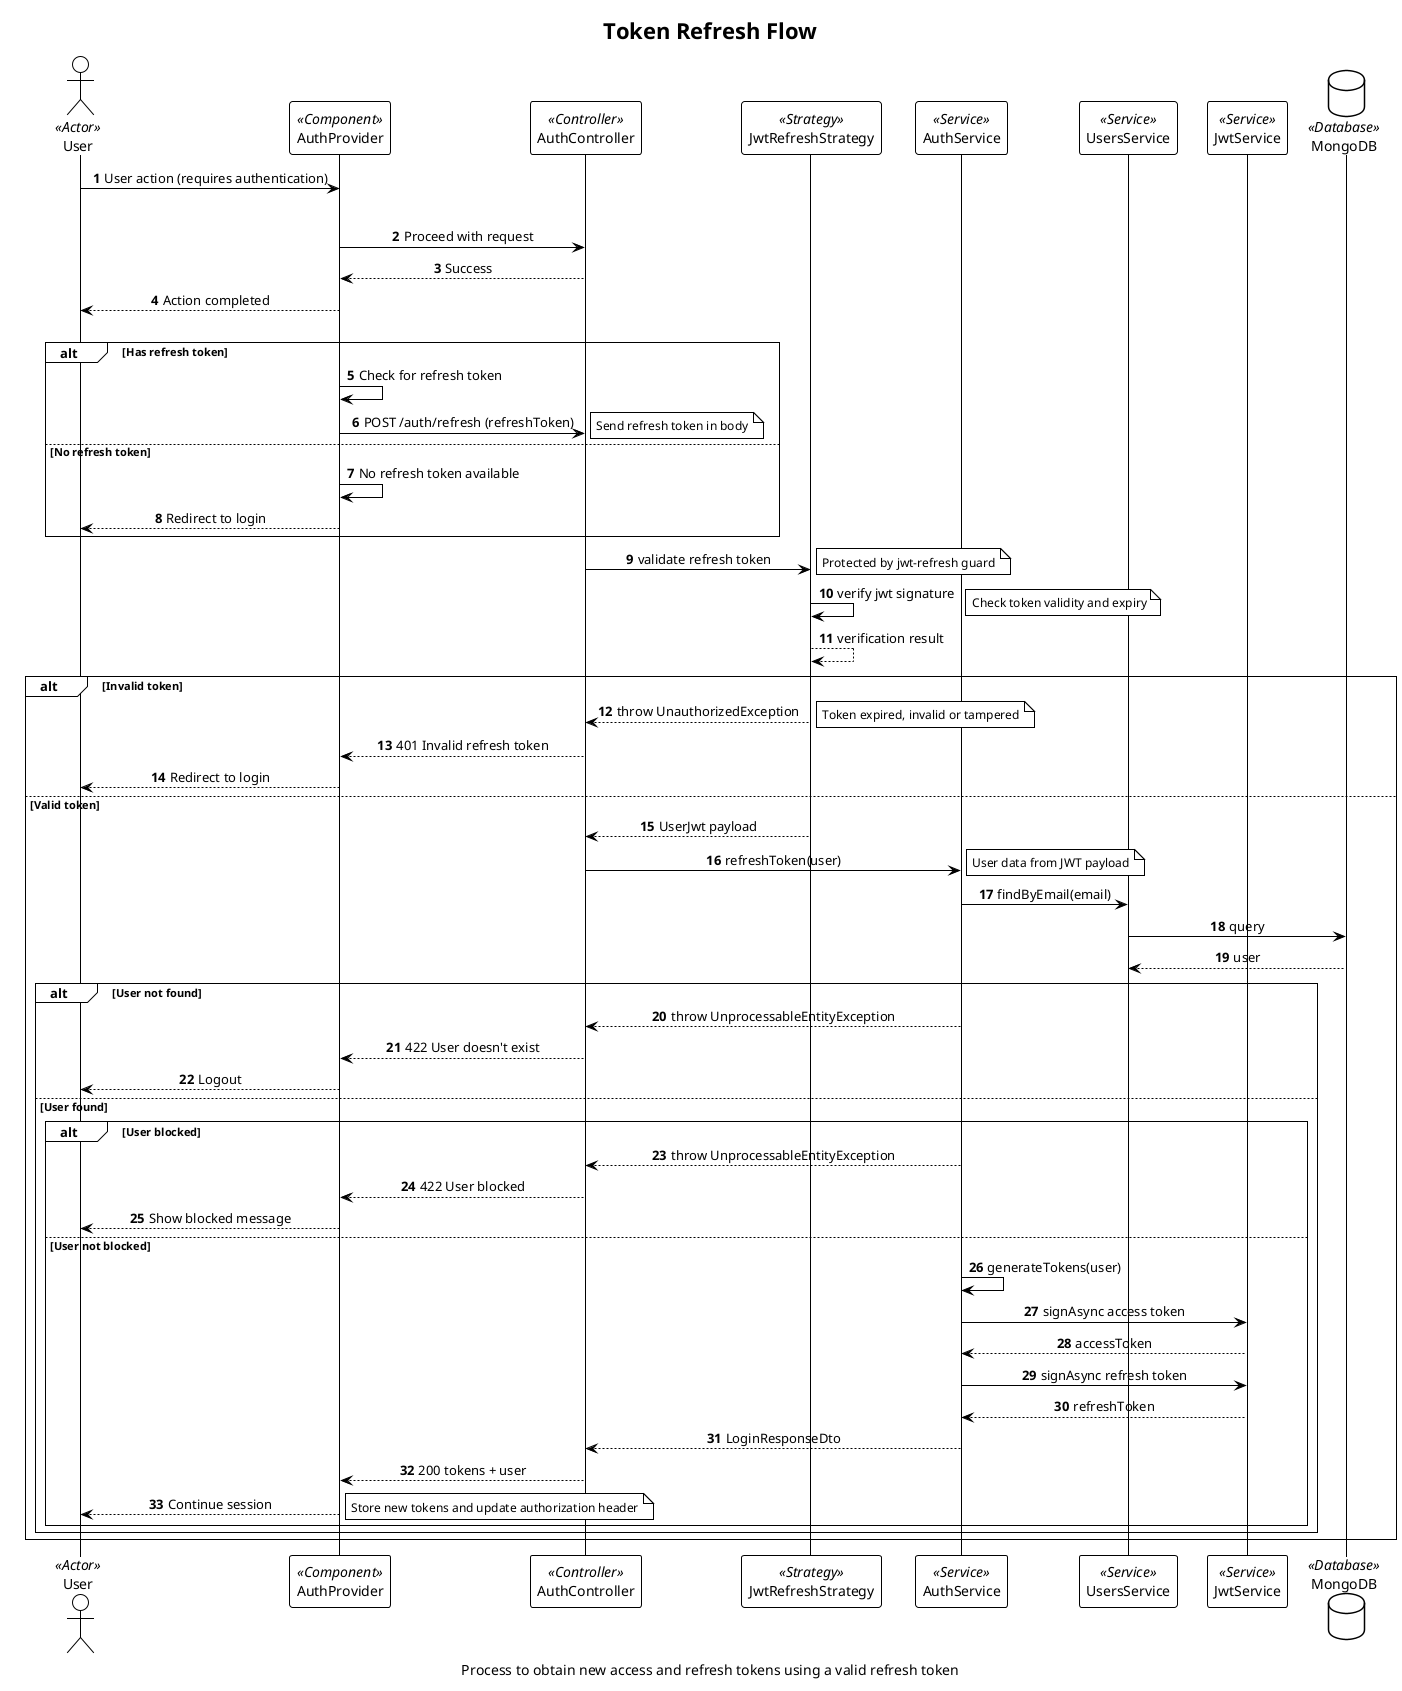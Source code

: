 @startuml Token Refresh Flow
!theme plain
skinparam sequenceMessageAlign center
skinparam maxMessageSize 250
skinparam noteFontSize 12
skinparam BoxPadding 10

autonumber

title Token Refresh Flow
caption Process to obtain new access and refresh tokens using a valid refresh token

actor User <<Actor>>
participant "AuthProvider" as AuthProvider <<Component>>
participant "AuthController" as AuthController <<Controller>>
participant "JwtRefreshStrategy" as JwtRefreshStrategy <<Strategy>>
participant "AuthService" as AuthService <<Service>>
participant "UsersService" as UsersService <<Service>>
participant "JwtService" as JwtService <<Service>>
database "MongoDB" as DB <<Database>>

User -> AuthProvider: User action (requires authentication)
alt Access token valid
    AuthProvider -> AuthController: Proceed with request
    AuthController --> AuthProvider: Success
    AuthProvider --> User: Action completed
else Access token expired or invalid (401/403)
    note right: On 401/403 error, client checks for refresh token
    alt Has refresh token
        AuthProvider -> AuthProvider: Check for refresh token
        AuthProvider -> AuthController: POST /auth/refresh (refreshToken)
        note right: Send refresh token in body
    else No refresh token
        AuthProvider -> AuthProvider: No refresh token available
        AuthProvider --> User: Redirect to login
    end

AuthController -> JwtRefreshStrategy: validate refresh token
note right: Protected by jwt-refresh guard
JwtRefreshStrategy -> JwtRefreshStrategy: verify jwt signature
note right: Check token validity and expiry
return verification result

alt Invalid token
    JwtRefreshStrategy --> AuthController: throw UnauthorizedException
    note right: Token expired, invalid or tampered
    AuthController --> AuthProvider: 401 Invalid refresh token
    AuthProvider --> User: Redirect to login
else Valid token
    JwtRefreshStrategy --> AuthController: UserJwt payload

    AuthController -> AuthService: refreshToken(user)
    note right: User data from JWT payload

    AuthService -> UsersService: findByEmail(email)
    UsersService -> DB: query
    return user
    deactivate UsersService

    alt User not found
        AuthService --> AuthController: throw UnprocessableEntityException
        AuthController --> AuthProvider: 422 User doesn't exist
        AuthProvider --> User: Logout
    else User found
        alt User blocked
            AuthService --> AuthController: throw UnprocessableEntityException
            AuthController --> AuthProvider: 422 User blocked
            AuthProvider --> User: Show blocked message
        else User not blocked
            AuthService -> AuthService: generateTokens(user)

            AuthService -> JwtService: signAsync access token
            return accessToken

            AuthService -> JwtService: signAsync refresh token
            return refreshToken

            AuthService --> AuthController: LoginResponseDto
            AuthController --> AuthProvider: 200 tokens + user
            AuthProvider --> User: Continue session
            note right: Store new tokens and update authorization header
        end
    end
end

@enduml
